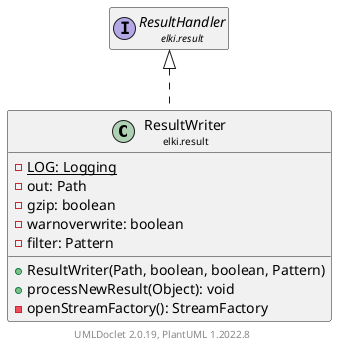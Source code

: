 @startuml
    remove .*\.(Instance|Par|Parameterizer|Factory)$
    set namespaceSeparator none
    hide empty fields
    hide empty methods

    class "<size:14>ResultWriter\n<size:10>elki.result" as elki.result.ResultWriter [[ResultWriter.html]] {
        {static} -LOG: Logging
        -out: Path
        -gzip: boolean
        -warnoverwrite: boolean
        -filter: Pattern
        +ResultWriter(Path, boolean, boolean, Pattern)
        +processNewResult(Object): void
        -openStreamFactory(): StreamFactory
    }

    interface "<size:14>ResultHandler\n<size:10>elki.result" as elki.result.ResultHandler [[ResultHandler.html]]
    class "<size:14>ResultWriter.Par\n<size:10>elki.result" as elki.result.ResultWriter.Par [[ResultWriter.Par.html]]

    elki.result.ResultHandler <|.. elki.result.ResultWriter
    elki.result.ResultWriter +-- elki.result.ResultWriter.Par

    center footer UMLDoclet 2.0.19, PlantUML 1.2022.8
@enduml
